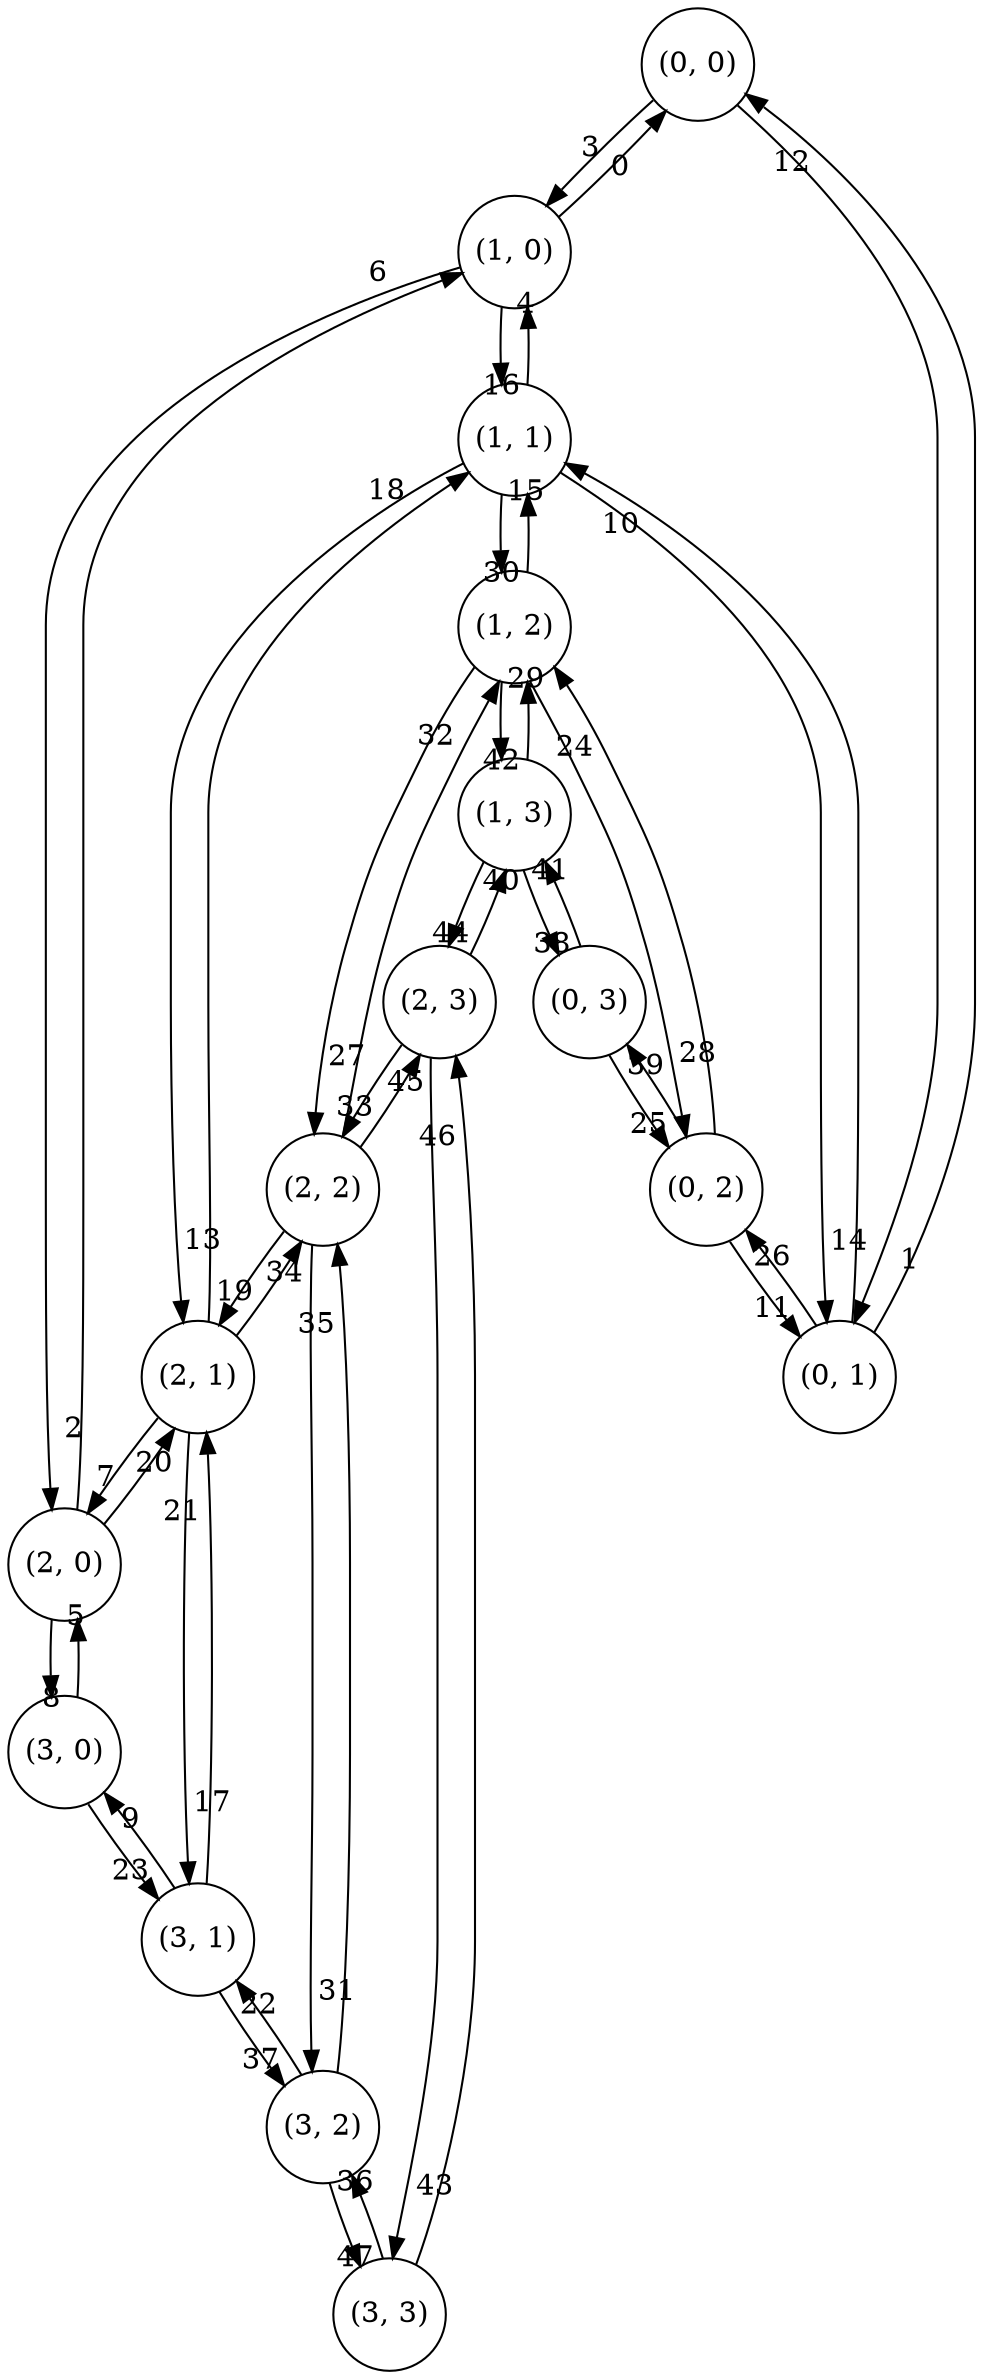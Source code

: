 digraph {
	"(0, 0)" [pos="0.0,0.0!" width=0.75 height=0.75 fixedsize=True]
	"(1, 0)" [pos="1.75,0.0!" width=0.75 height=0.75 fixedsize=True]
	"(2, 0)" [pos="3.5,0.0!" width=0.75 height=0.75 fixedsize=True]
	"(3, 0)" [pos="5.25,0.0!" width=0.75 height=0.75 fixedsize=True]
	"(0, 1)" [pos="0.0,1.75!" width=0.75 height=0.75 fixedsize=True]
	"(1, 1)" [pos="1.75,1.75!" width=0.75 height=0.75 fixedsize=True]
	"(2, 1)" [pos="3.5,1.75!" width=0.75 height=0.75 fixedsize=True]
	"(3, 1)" [pos="5.25,1.75!" width=0.75 height=0.75 fixedsize=True]
	"(0, 2)" [pos="0.0,3.5!" width=0.75 height=0.75 fixedsize=True]
	"(1, 2)" [pos="1.75,3.5!" width=0.75 height=0.75 fixedsize=True]
	"(2, 2)" [pos="3.5,3.5!" width=0.75 height=0.75 fixedsize=True]
	"(3, 2)" [pos="5.25,3.5!" width=0.75 height=0.75 fixedsize=True]
	"(0, 3)" [pos="0.0,5.25!" width=0.75 height=0.75 fixedsize=True]
	"(1, 3)" [pos="1.75,5.25!" width=0.75 height=0.75 fixedsize=True]
	"(2, 3)" [pos="3.5,5.25!" width=0.75 height=0.75 fixedsize=True]
	"(3, 3)" [pos="5.25,5.25!" width=0.75 height=0.75 fixedsize=True]

	 "(0, 0)" -> "(1, 0)"[headlabel=0 labeldistance=4 labelangle=-20];
	 "(0, 0)" -> "(0, 1)"[headlabel=1 labeldistance=4 labelangle=-20];
	 "(1, 0)" -> "(2, 0)"[headlabel=2 labeldistance=4 labelangle=-20];
	 "(1, 0)" -> "(0, 0)"[headlabel=3 labeldistance=4 labelangle=-20];
	 "(1, 0)" -> "(1, 1)"[headlabel=4 labeldistance=4 labelangle=-20];
	 "(2, 0)" -> "(3, 0)"[headlabel=5 labeldistance=4 labelangle=-20];
	 "(2, 0)" -> "(1, 0)"[headlabel=6 labeldistance=4 labelangle=-20];
	 "(2, 0)" -> "(2, 1)"[headlabel=7 labeldistance=4 labelangle=-20];
	 "(3, 0)" -> "(2, 0)"[headlabel=8 labeldistance=4 labelangle=-20];
	 "(3, 0)" -> "(3, 1)"[headlabel=9 labeldistance=4 labelangle=-20];
	 "(0, 1)" -> "(1, 1)"[headlabel=10 labeldistance=4 labelangle=-20];
	 "(0, 1)" -> "(0, 2)"[headlabel=11 labeldistance=4 labelangle=-20];
	 "(0, 1)" -> "(0, 0)"[headlabel=12 labeldistance=4 labelangle=-20];
	 "(1, 1)" -> "(2, 1)"[headlabel=13 labeldistance=4 labelangle=-20];
	 "(1, 1)" -> "(0, 1)"[headlabel=14 labeldistance=4 labelangle=-20];
	 "(1, 1)" -> "(1, 2)"[headlabel=15 labeldistance=4 labelangle=-20];
	 "(1, 1)" -> "(1, 0)"[headlabel=16 labeldistance=4 labelangle=-20];
	 "(2, 1)" -> "(3, 1)"[headlabel=17 labeldistance=4 labelangle=-20];
	 "(2, 1)" -> "(1, 1)"[headlabel=18 labeldistance=4 labelangle=-20];
	 "(2, 1)" -> "(2, 2)"[headlabel=19 labeldistance=4 labelangle=-20];
	 "(2, 1)" -> "(2, 0)"[headlabel=20 labeldistance=4 labelangle=-20];
	 "(3, 1)" -> "(2, 1)"[headlabel=21 labeldistance=4 labelangle=-20];
	 "(3, 1)" -> "(3, 2)"[headlabel=22 labeldistance=4 labelangle=-20];
	 "(3, 1)" -> "(3, 0)"[headlabel=23 labeldistance=4 labelangle=-20];
	 "(0, 2)" -> "(1, 2)"[headlabel=24 labeldistance=4 labelangle=-20];
	 "(0, 2)" -> "(0, 3)"[headlabel=25 labeldistance=4 labelangle=-20];
	 "(0, 2)" -> "(0, 1)"[headlabel=26 labeldistance=4 labelangle=-20];
	 "(1, 2)" -> "(2, 2)"[headlabel=27 labeldistance=4 labelangle=-20];
	 "(1, 2)" -> "(0, 2)"[headlabel=28 labeldistance=4 labelangle=-20];
	 "(1, 2)" -> "(1, 3)"[headlabel=29 labeldistance=4 labelangle=-20];
	 "(1, 2)" -> "(1, 1)"[headlabel=30 labeldistance=4 labelangle=-20];
	 "(2, 2)" -> "(3, 2)"[headlabel=31 labeldistance=4 labelangle=-20];
	 "(2, 2)" -> "(1, 2)"[headlabel=32 labeldistance=4 labelangle=-20];
	 "(2, 2)" -> "(2, 3)"[headlabel=33 labeldistance=4 labelangle=-20];
	 "(2, 2)" -> "(2, 1)"[headlabel=34 labeldistance=4 labelangle=-20];
	 "(3, 2)" -> "(2, 2)"[headlabel=35 labeldistance=4 labelangle=-20];
	 "(3, 2)" -> "(3, 3)"[headlabel=36 labeldistance=4 labelangle=-20];
	 "(3, 2)" -> "(3, 1)"[headlabel=37 labeldistance=4 labelangle=-20];
	 "(0, 3)" -> "(1, 3)"[headlabel=38 labeldistance=4 labelangle=-20];
	 "(0, 3)" -> "(0, 2)"[headlabel=39 labeldistance=4 labelangle=-20];
	 "(1, 3)" -> "(2, 3)"[headlabel=40 labeldistance=4 labelangle=-20];
	 "(1, 3)" -> "(0, 3)"[headlabel=41 labeldistance=4 labelangle=-20];
	 "(1, 3)" -> "(1, 2)"[headlabel=42 labeldistance=4 labelangle=-20];
	 "(2, 3)" -> "(3, 3)"[headlabel=43 labeldistance=4 labelangle=-20];
	 "(2, 3)" -> "(1, 3)"[headlabel=44 labeldistance=4 labelangle=-20];
	 "(2, 3)" -> "(2, 2)"[headlabel=45 labeldistance=4 labelangle=-20];
	 "(3, 3)" -> "(2, 3)"[headlabel=46 labeldistance=4 labelangle=-20];
	 "(3, 3)" -> "(3, 2)"[headlabel=47 labeldistance=4 labelangle=-20];
}
